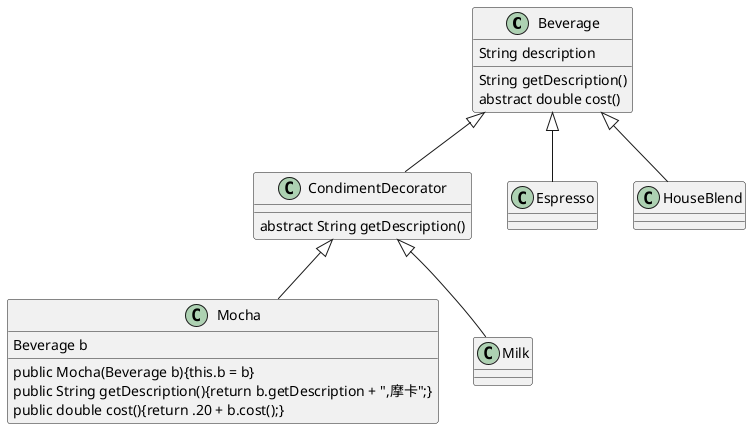 @startuml

abstract class Beverage
abstract class CondimentDecorator

Beverage <|-- Espresso
Beverage <|-- HouseBlend
Beverage <|-- CondimentDecorator

CondimentDecorator <|-- Mocha
CondimentDecorator <|-- Milk

class Beverage {
String description
String getDescription()
abstract double cost()
}

class CondimentDecorator{
abstract String getDescription()
}

class Mocha{
Beverage b
public Mocha(Beverage b){this.b = b}
public String getDescription(){return b.getDescription + ",摩卡";}
public double cost(){return .20 + b.cost();}
}

@enduml